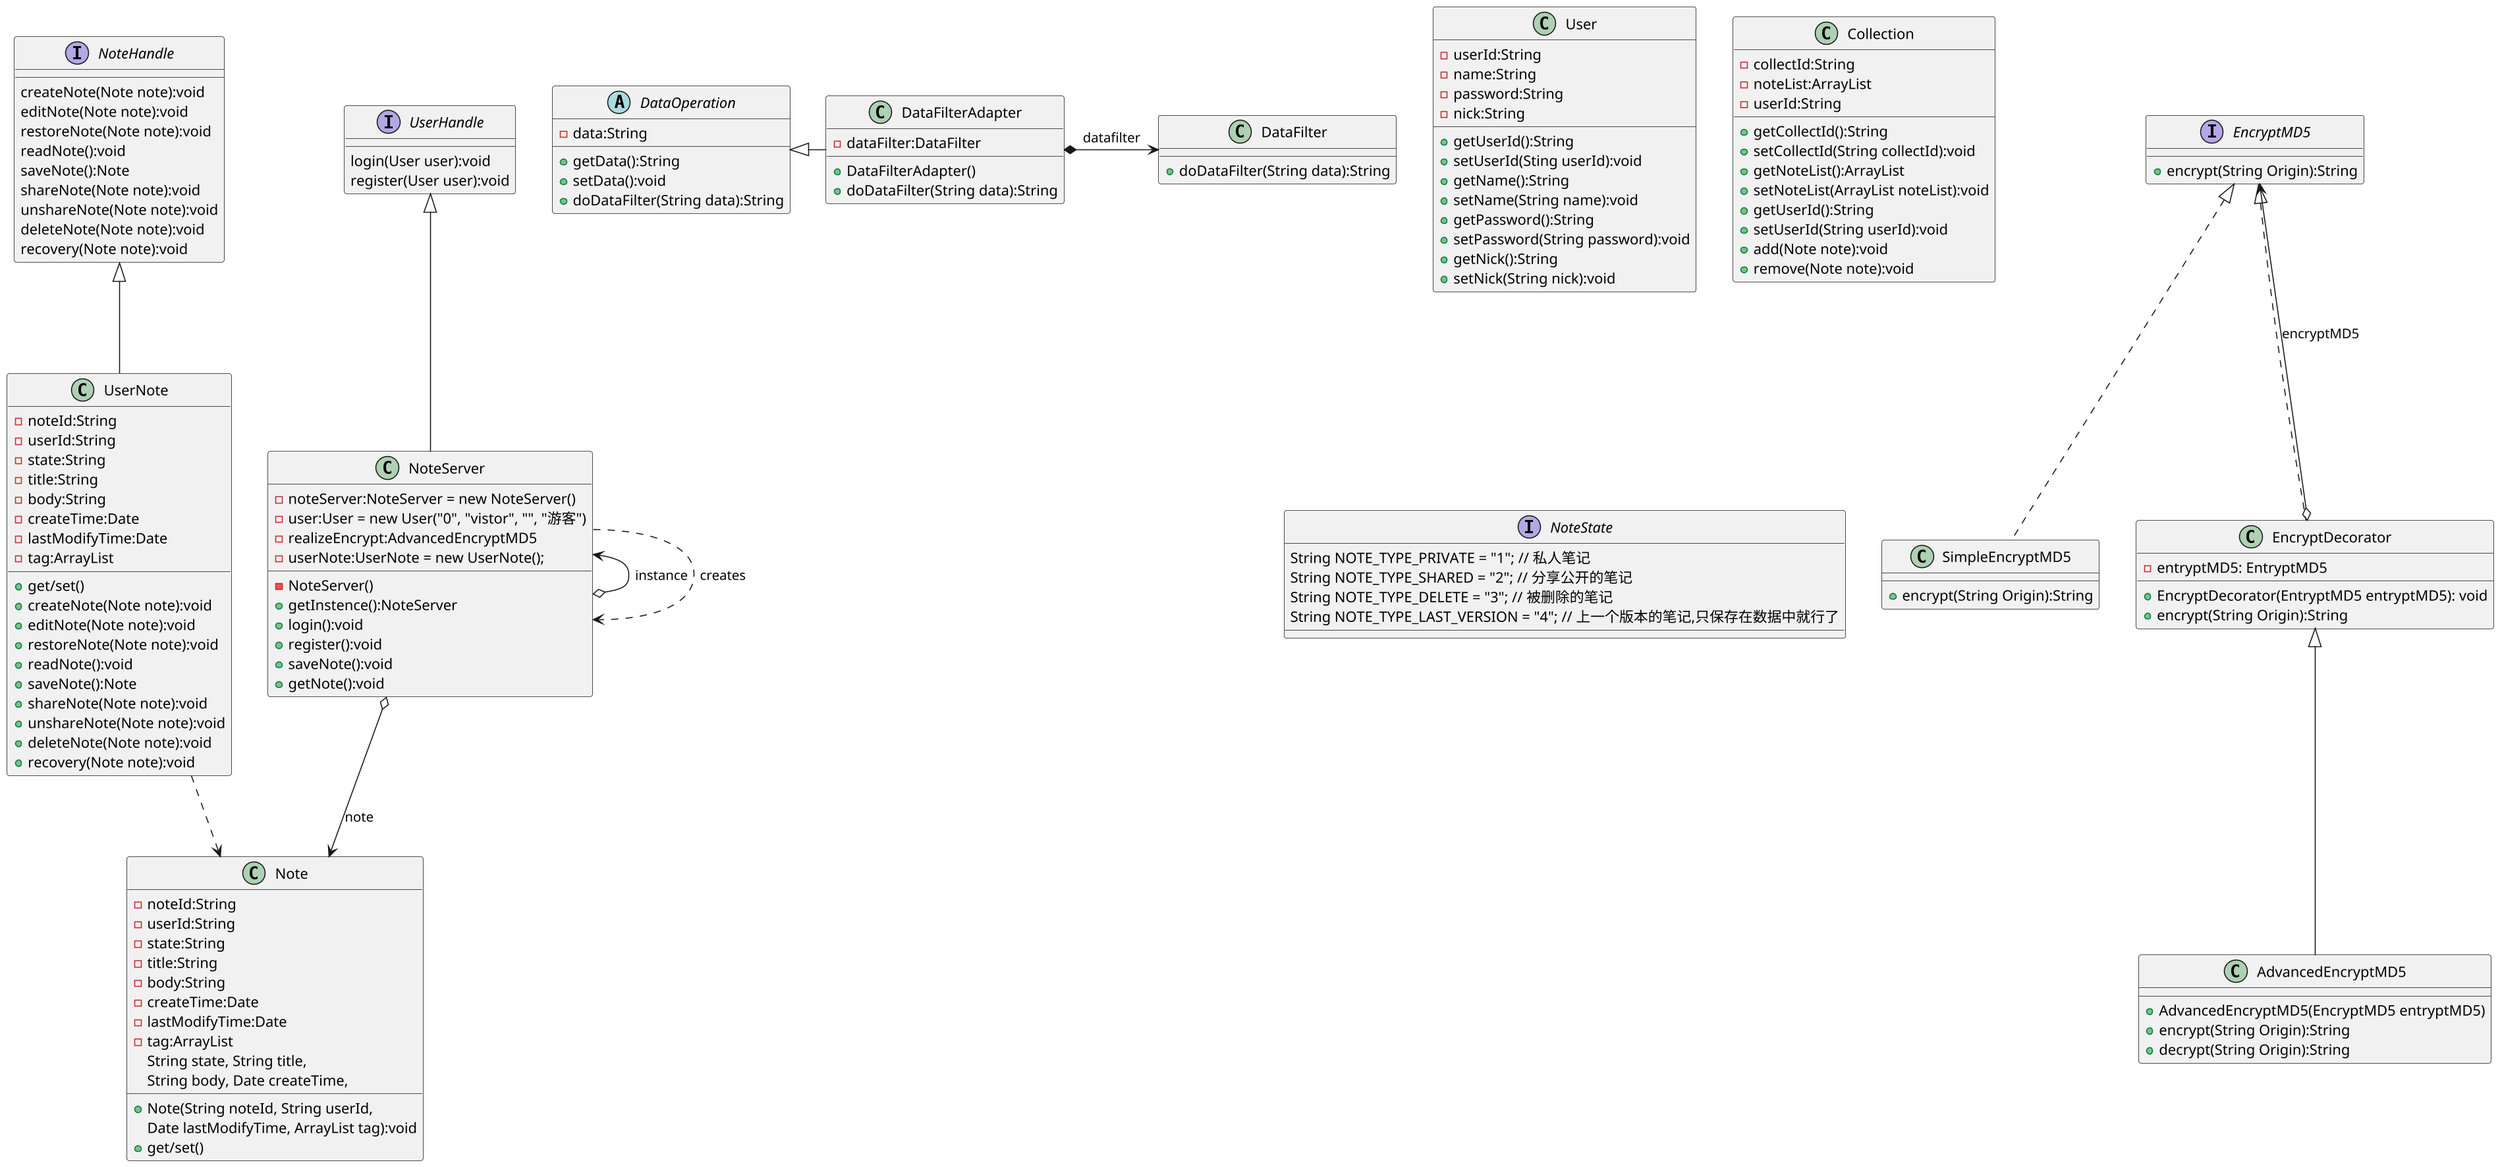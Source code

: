 @startuml
'https://plantuml.com/class-diagram
skinparam dpi 150
class User{
- userId:String
- name:String
- password:String
- nick:String
+ getUserId():String
+ setUserId(Sting userId):void
+ getName():String
+ setName(String name):void
+ getPassword():String
+ setPassword(String password):void
+ getNick():String
+ setNick(String nick):void
}

class Collection{
- collectId:String
- noteList:ArrayList
- userId:String
+ getCollectId():String
+ setCollectId(String collectId):void
+ getNoteList():ArrayList
+ setNoteList(ArrayList noteList):void
+ getUserId():String
+ setUserId(String userId):void
+ add(Note note):void
+ remove(Note note):void
}


interface UserHandle {
login(User user):void
register(User user):void
}

class NoteServer {
- {field}noteServer:NoteServer = new NoteServer()
- {field}user:User = new User("0", "vistor", "", "游客")
- {field}realizeEncrypt:AdvancedEncryptMD5
- {field}userNote:UserNote = new UserNote();
- NoteServer()
+ getInstence():NoteServer
+ login():void
+ register():void
+ saveNote():void
+ getNote():void
}
UserHandle <|-- NoteServer
NoteServer o-left-> NoteServer : instance
NoteServer .down.> NoteServer: creates

interface NoteHandle {
createNote(Note note):void
editNote(Note note):void
restoreNote(Note note):void
readNote():void
saveNote():Note
shareNote(Note note):void
unshareNote(Note note):void
deleteNote(Note note):void
recovery(Note note):void
}

class UserNote {
- noteId:String
- userId:String
- state:String
- title:String
- body:String
- createTime:Date
- lastModifyTime:Date
- tag:ArrayList
+ get/set()
+ createNote(Note note):void
+ editNote(Note note):void
+ restoreNote(Note note):void
+ readNote():void
+ saveNote():Note
+ shareNote(Note note):void
+ unshareNote(Note note):void
+ deleteNote(Note note):void
+ recovery(Note note):void
}
NoteHandle <|-- UserNote
UserNote ..>Note
NoteServer o--> Note :note
class Note{
- noteId:String
- userId:String
- state:String
- title:String
- body:String
- createTime:Date
- lastModifyTime:Date
- tag:ArrayList
+ Note(String noteId, String userId,
    String state, String title,
    String body, Date createTime,
    Date lastModifyTime, ArrayList tag):void
+ get/set()
}


abstract class DataOperation{
- data:String
+ getData():String
+ setData():void
+ doDataFilter(String data):String
}

class DataFilter{
+ doDataFilter(String data):String
}

class DataFilterAdapter{
- dataFilter:DataFilter
+ DataFilterAdapter()
+ doDataFilter(String data):String

}

DataOperation <|- DataFilterAdapter
DataFilterAdapter *-> DataFilter :datafilter

interface NoteState {
String NOTE_TYPE_PRIVATE = "1"; // 私人笔记
String NOTE_TYPE_SHARED = "2"; // 分享公开的笔记
String NOTE_TYPE_DELETE = "3"; // 被删除的笔记
String NOTE_TYPE_LAST_VERSION = "4"; // 上一个版本的笔记,只保存在数据中就行了
}

interface EncryptMD5 {
+ encrypt(String Origin):String
}

class SimpleEncryptMD5 {
+ encrypt(String Origin):String
}

class EncryptDecorator{
- entryptMD5: EntryptMD5
+ EncryptDecorator(EntryptMD5 entryptMD5): void
+ encrypt(String Origin):String
}

class AdvancedEncryptMD5 {
+ AdvancedEncryptMD5(EncryptMD5 entryptMD5)
+ encrypt(String Origin):String
+ decrypt(String Origin):String
}

EncryptMD5 <|.. SimpleEncryptMD5
EncryptMD5 <|.. EncryptDecorator

EncryptDecorator o--> EncryptMD5 : encryptMD5
EncryptDecorator <|-- AdvancedEncryptMD5
@enduml